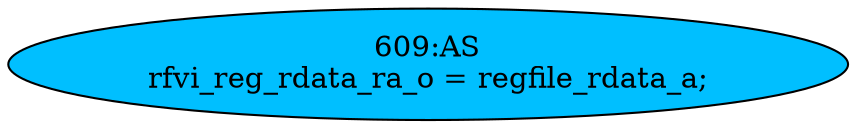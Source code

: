 strict digraph "" {
	node [label="\N"];
	"609:AS"	 [ast="<pyverilog.vparser.ast.Assign object at 0x7f2237101bd0>",
		def_var="['rfvi_reg_rdata_ra_o']",
		fillcolor=deepskyblue,
		label="609:AS
rfvi_reg_rdata_ra_o = regfile_rdata_a;",
		statements="[]",
		style=filled,
		typ=Assign,
		use_var="['regfile_rdata_a']"];
}
